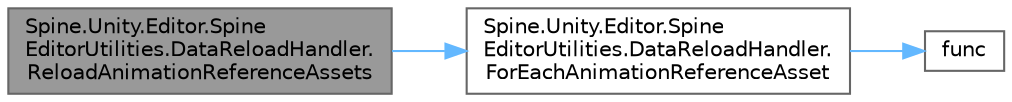 digraph "Spine.Unity.Editor.SpineEditorUtilities.DataReloadHandler.ReloadAnimationReferenceAssets"
{
 // LATEX_PDF_SIZE
  bgcolor="transparent";
  edge [fontname=Helvetica,fontsize=10,labelfontname=Helvetica,labelfontsize=10];
  node [fontname=Helvetica,fontsize=10,shape=box,height=0.2,width=0.4];
  rankdir="LR";
  Node1 [id="Node000001",label="Spine.Unity.Editor.Spine\lEditorUtilities.DataReloadHandler.\lReloadAnimationReferenceAssets",height=0.2,width=0.4,color="gray40", fillcolor="grey60", style="filled", fontcolor="black",tooltip=" "];
  Node1 -> Node2 [id="edge3_Node000001_Node000002",color="steelblue1",style="solid",tooltip=" "];
  Node2 [id="Node000002",label="Spine.Unity.Editor.Spine\lEditorUtilities.DataReloadHandler.\lForEachAnimationReferenceAsset",height=0.2,width=0.4,color="grey40", fillcolor="white", style="filled",URL="$class_spine_1_1_unity_1_1_editor_1_1_spine_editor_utilities_1_1_data_reload_handler.html#abec151b15b2d753dd78c71c3a7f6922d",tooltip=" "];
  Node2 -> Node3 [id="edge4_Node000002_Node000003",color="steelblue1",style="solid",tooltip=" "];
  Node3 [id="Node000003",label="func",height=0.2,width=0.4,color="grey40", fillcolor="white", style="filled",URL="$benchmarks_2async__task_2async__task_8hpp.html#abce53bb5cc1ee70cdc013fd9b93547eb",tooltip=" "];
}
